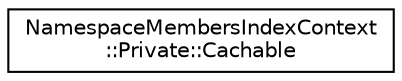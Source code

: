 digraph "Graphical Class Hierarchy"
{
 // INTERACTIVE_SVG=YES
 // LATEX_PDF_SIZE
  edge [fontname="Helvetica",fontsize="10",labelfontname="Helvetica",labelfontsize="10"];
  node [fontname="Helvetica",fontsize="10",shape=record];
  rankdir="LR";
  Node0 [label="NamespaceMembersIndexContext\l::Private::Cachable",height=0.2,width=0.4,color="black", fillcolor="white", style="filled",URL="$d9/dcf/struct_namespace_members_index_context_1_1_private_1_1_cachable.html",tooltip=" "];
}
